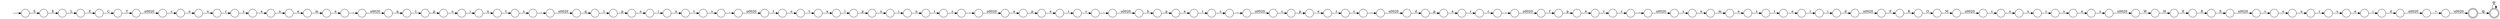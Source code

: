 digraph Automaton {
  rankdir = LR;
  0 [shape=circle,label=""];
  0 -> 107 [label="i"]
  1 [shape=circle,label=""];
  1 -> 121 [label="M"]
  2 [shape=circle,label=""];
  2 -> 20 [label="c"]
  3 [shape=circle,label=""];
  3 -> 110 [label="o"]
  4 [shape=circle,label=""];
  4 -> 56 [label="d"]
  5 [shape=circle,label=""];
  5 -> 52 [label="e"]
  6 [shape=circle,label=""];
  6 -> 86 [label="i"]
  7 [shape=circle,label=""];
  7 -> 91 [label="e"]
  8 [shape=circle,label=""];
  8 -> 124 [label="n"]
  9 [shape=circle,label=""];
  9 -> 23 [label="r"]
  10 [shape=circle,label=""];
  10 -> 70 [label="m"]
  11 [shape=circle,label=""];
  11 -> 45 [label=","]
  12 [shape=circle,label=""];
  12 -> 125 [label="r"]
  13 [shape=circle,label=""];
  13 -> 7 [label="s"]
  14 [shape=circle,label=""];
  14 -> 78 [label="n"]
  15 [shape=circle,label=""];
  15 -> 21 [label="1"]
  16 [shape=circle,label=""];
  16 -> 116 [label="F"]
  17 [shape=circle,label=""];
  17 -> 87 [label="\u0020"]
  18 [shape=circle,label=""];
  18 -> 61 [label="s"]
  19 [shape=circle,label=""];
  19 -> 32 [label="H"]
  20 [shape=circle,label=""];
  20 -> 49 [label=","]
  21 [shape=circle,label=""];
  21 -> 79 [label="p"]
  22 [shape=circle,label=""];
  22 -> 117 [label="u"]
  23 [shape=circle,label=""];
  23 -> 67 [label="c"]
  24 [shape=circle,label=""];
  24 -> 123 [label="C"]
  25 [shape=circle,label=""];
  25 -> 15 [label="q"]
  26 [shape=circle,label=""];
  26 -> 18 [label="r"]
  27 [shape=circle,label=""];
  27 -> 94 [label="o"]
  28 [shape=circle,label=""];
  28 -> 13 [label="\u0020"]
  29 [shape=doublecircle,label=""];
  29 -> 29 [label="@"]
  30 [shape=circle,label=""];
  30 -> 64 [label="\u0020"]
  31 [shape=circle,label=""];
  31 -> 36 [label="s"]
  32 [shape=circle,label=""];
  32 -> 35 [label="E"]
  33 [shape=circle,label=""];
  33 -> 4 [label="\u0020"]
  34 [shape=circle,label=""];
  34 -> 24 [label="E"]
  35 [shape=circle,label=""];
  35 -> 84 [label="R"]
  36 [shape=circle,label=""];
  36 -> 8 [label="e"]
  37 [shape=circle,label=""];
  37 -> 14 [label="i"]
  38 [shape=circle,label=""];
  38 -> 12 [label="e"]
  39 [shape=circle,label=""];
  39 -> 113 [label="p"]
  40 [shape=circle,label=""];
  40 -> 3 [label="c"]
  41 [shape=circle,label=""];
  41 -> 5 [label="p"]
  42 [shape=circle,label=""];
  42 -> 2 [label="r"]
  43 [shape=circle,label=""];
  43 -> 114 [label="s"]
  44 [shape=circle,label=""];
  44 -> 112 [label="a"]
  45 [shape=circle,label=""];
  45 -> 54 [label="\u0020"]
  46 [shape=circle,label=""];
  46 -> 50 [label="\u0020"]
  47 [shape=circle,label=""];
  47 -> 66 [label="t"]
  48 [shape=circle,label=""];
  48 -> 57 [label="c"]
  49 [shape=circle,label=""];
  49 -> 51 [label="\u0020"]
  50 [shape=circle,label=""];
  50 -> 81 [label="="]
  51 [shape=circle,label=""];
  51 -> 128 [label="b"]
  52 [shape=circle,label=""];
  52 -> 72 [label="r"]
  53 [shape=circle,label=""];
  53 -> 16 [label="\u0020"]
  54 [shape=circle,label=""];
  54 -> 97 [label="q"]
  55 [shape=circle,label=""];
  55 -> 28 [label=","]
  56 [shape=circle,label=""];
  56 -> 38 [label="p"]
  57 [shape=circle,label=""];
  57 -> 22 [label="o"]
  58 [shape=circle,label=""];
  58 -> 83 [label="e"]
  59 [shape=circle,label=""];
  59 -> 34 [label="L"]
  60 [shape=circle,label=""];
  60 -> 68 [label="r"]
  61 [shape=circle,label=""];
  61 -> 99 [label="e"]
  62 [shape=circle,label=""];
  62 -> 31 [label="r"]
  63 [shape=circle,label=""];
  63 -> 33 [label=","]
  64 [shape=circle,label=""];
  64 -> 19 [label="W"]
  65 [shape=circle,label=""];
  65 -> 115 [label=","]
  66 [shape=circle,label=""];
  66 -> 11 [label="s"]
  67 [shape=circle,label=""];
  67 -> 92 [label=","]
  68 [shape=circle,label=""];
  68 -> 63 [label="c"]
  69 [shape=circle,label=""];
  69 -> 88 [label="s"]
  70 [shape=circle,label=""];
  70 -> 89 [label="e"]
  71 [shape=circle,label=""];
  71 -> 42 [label="e"]
  72 [shape=circle,label=""];
  72 -> 55 [label="c"]
  73 [shape=circle,label=""];
  73 -> 40 [label="\u0020"]
  74 [shape=circle,label=""];
  initial [shape=plaintext,label=""];
  initial -> 74
  74 -> 108 [label="S"]
  75 [shape=circle,label=""];
  75 -> 120 [label="o"]
  76 [shape=circle,label=""];
  76 -> 95 [label="s"]
  77 [shape=circle,label=""];
  77 -> 100 [label="e"]
  78 [shape=circle,label=""];
  78 -> 76 [label="t"]
  79 [shape=circle,label=""];
  79 -> 0 [label="o"]
  80 [shape=circle,label=""];
  80 -> 129 [label="o"]
  81 [shape=circle,label=""];
  81 -> 126 [label="\u0020"]
  82 [shape=circle,label=""];
  82 -> 109 [label="\u0020"]
  83 [shape=circle,label=""];
  83 -> 6 [label="r"]
  84 [shape=circle,label=""];
  84 -> 102 [label="E"]
  85 [shape=circle,label=""];
  85 -> 71 [label="p"]
  86 [shape=circle,label=""];
  86 -> 53 [label="d"]
  87 [shape=circle,label=""];
  87 -> 75 [label="t"]
  88 [shape=circle,label=""];
  88 -> 82 [label=","]
  89 [shape=circle,label=""];
  89 -> 118 [label=","]
  90 [shape=circle,label=""];
  90 -> 1 [label="O"]
  91 [shape=circle,label=""];
  91 -> 101 [label="m"]
  92 [shape=circle,label=""];
  92 -> 103 [label="\u0020"]
  93 [shape=circle,label=""];
  93 -> 80 [label="c"]
  94 [shape=circle,label=""];
  94 -> 127 [label="i"]
  95 [shape=circle,label=""];
  95 -> 17 [label=","]
  96 [shape=circle,label=""];
  96 -> 69 [label="t"]
  97 [shape=circle,label=""];
  97 -> 39 [label="1"]
  98 [shape=circle,label=""];
  98 -> 9 [label="e"]
  99 [shape=circle,label=""];
  99 -> 106 [label="i"]
  100 [shape=circle,label=""];
  100 -> 30 [label="s"]
  101 [shape=circle,label=""];
  101 -> 43 [label="e"]
  102 [shape=circle,label=""];
  102 -> 93 [label="\u0020"]
  103 [shape=circle,label=""];
  103 -> 111 [label="c"]
  104 [shape=circle,label=""];
  104 -> 41 [label="f"]
  105 [shape=circle,label=""];
  105 -> 60 [label="e"]
  106 [shape=circle,label=""];
  106 -> 46 [label="d"]
  107 [shape=circle,label=""];
  107 -> 47 [label="n"]
  108 [shape=circle,label=""];
  108 -> 59 [label="E"]
  109 [shape=circle,label=""];
  109 -> 85 [label="a"]
  110 [shape=circle,label=""];
  110 -> 62 [label="u"]
  111 [shape=circle,label=""];
  111 -> 105 [label="p"]
  112 [shape=circle,label=""];
  112 -> 122 [label="l"]
  113 [shape=circle,label=""];
  113 -> 37 [label="o"]
  114 [shape=circle,label=""];
  114 -> 58 [label="t"]
  115 [shape=circle,label=""];
  115 -> 104 [label="\u0020"]
  116 [shape=circle,label=""];
  116 -> 90 [label="R"]
  117 [shape=circle,label=""];
  117 -> 119 [label="r"]
  118 [shape=circle,label=""];
  118 -> 25 [label="\u0020"]
  119 [shape=circle,label=""];
  119 -> 77 [label="s"]
  120 [shape=circle,label=""];
  120 -> 44 [label="t"]
  121 [shape=circle,label=""];
  121 -> 48 [label="\u0020"]
  122 [shape=circle,label=""];
  122 -> 27 [label="p"]
  123 [shape=circle,label=""];
  123 -> 73 [label="T"]
  124 [shape=circle,label=""];
  124 -> 10 [label="a"]
  125 [shape=circle,label=""];
  125 -> 65 [label="c"]
  126 [shape=doublecircle,label=""];
  126 -> 29 [label="@"]
  127 [shape=circle,label=""];
  127 -> 96 [label="n"]
  128 [shape=circle,label=""];
  128 -> 98 [label="p"]
  129 [shape=circle,label=""];
  129 -> 26 [label="u"]
}
